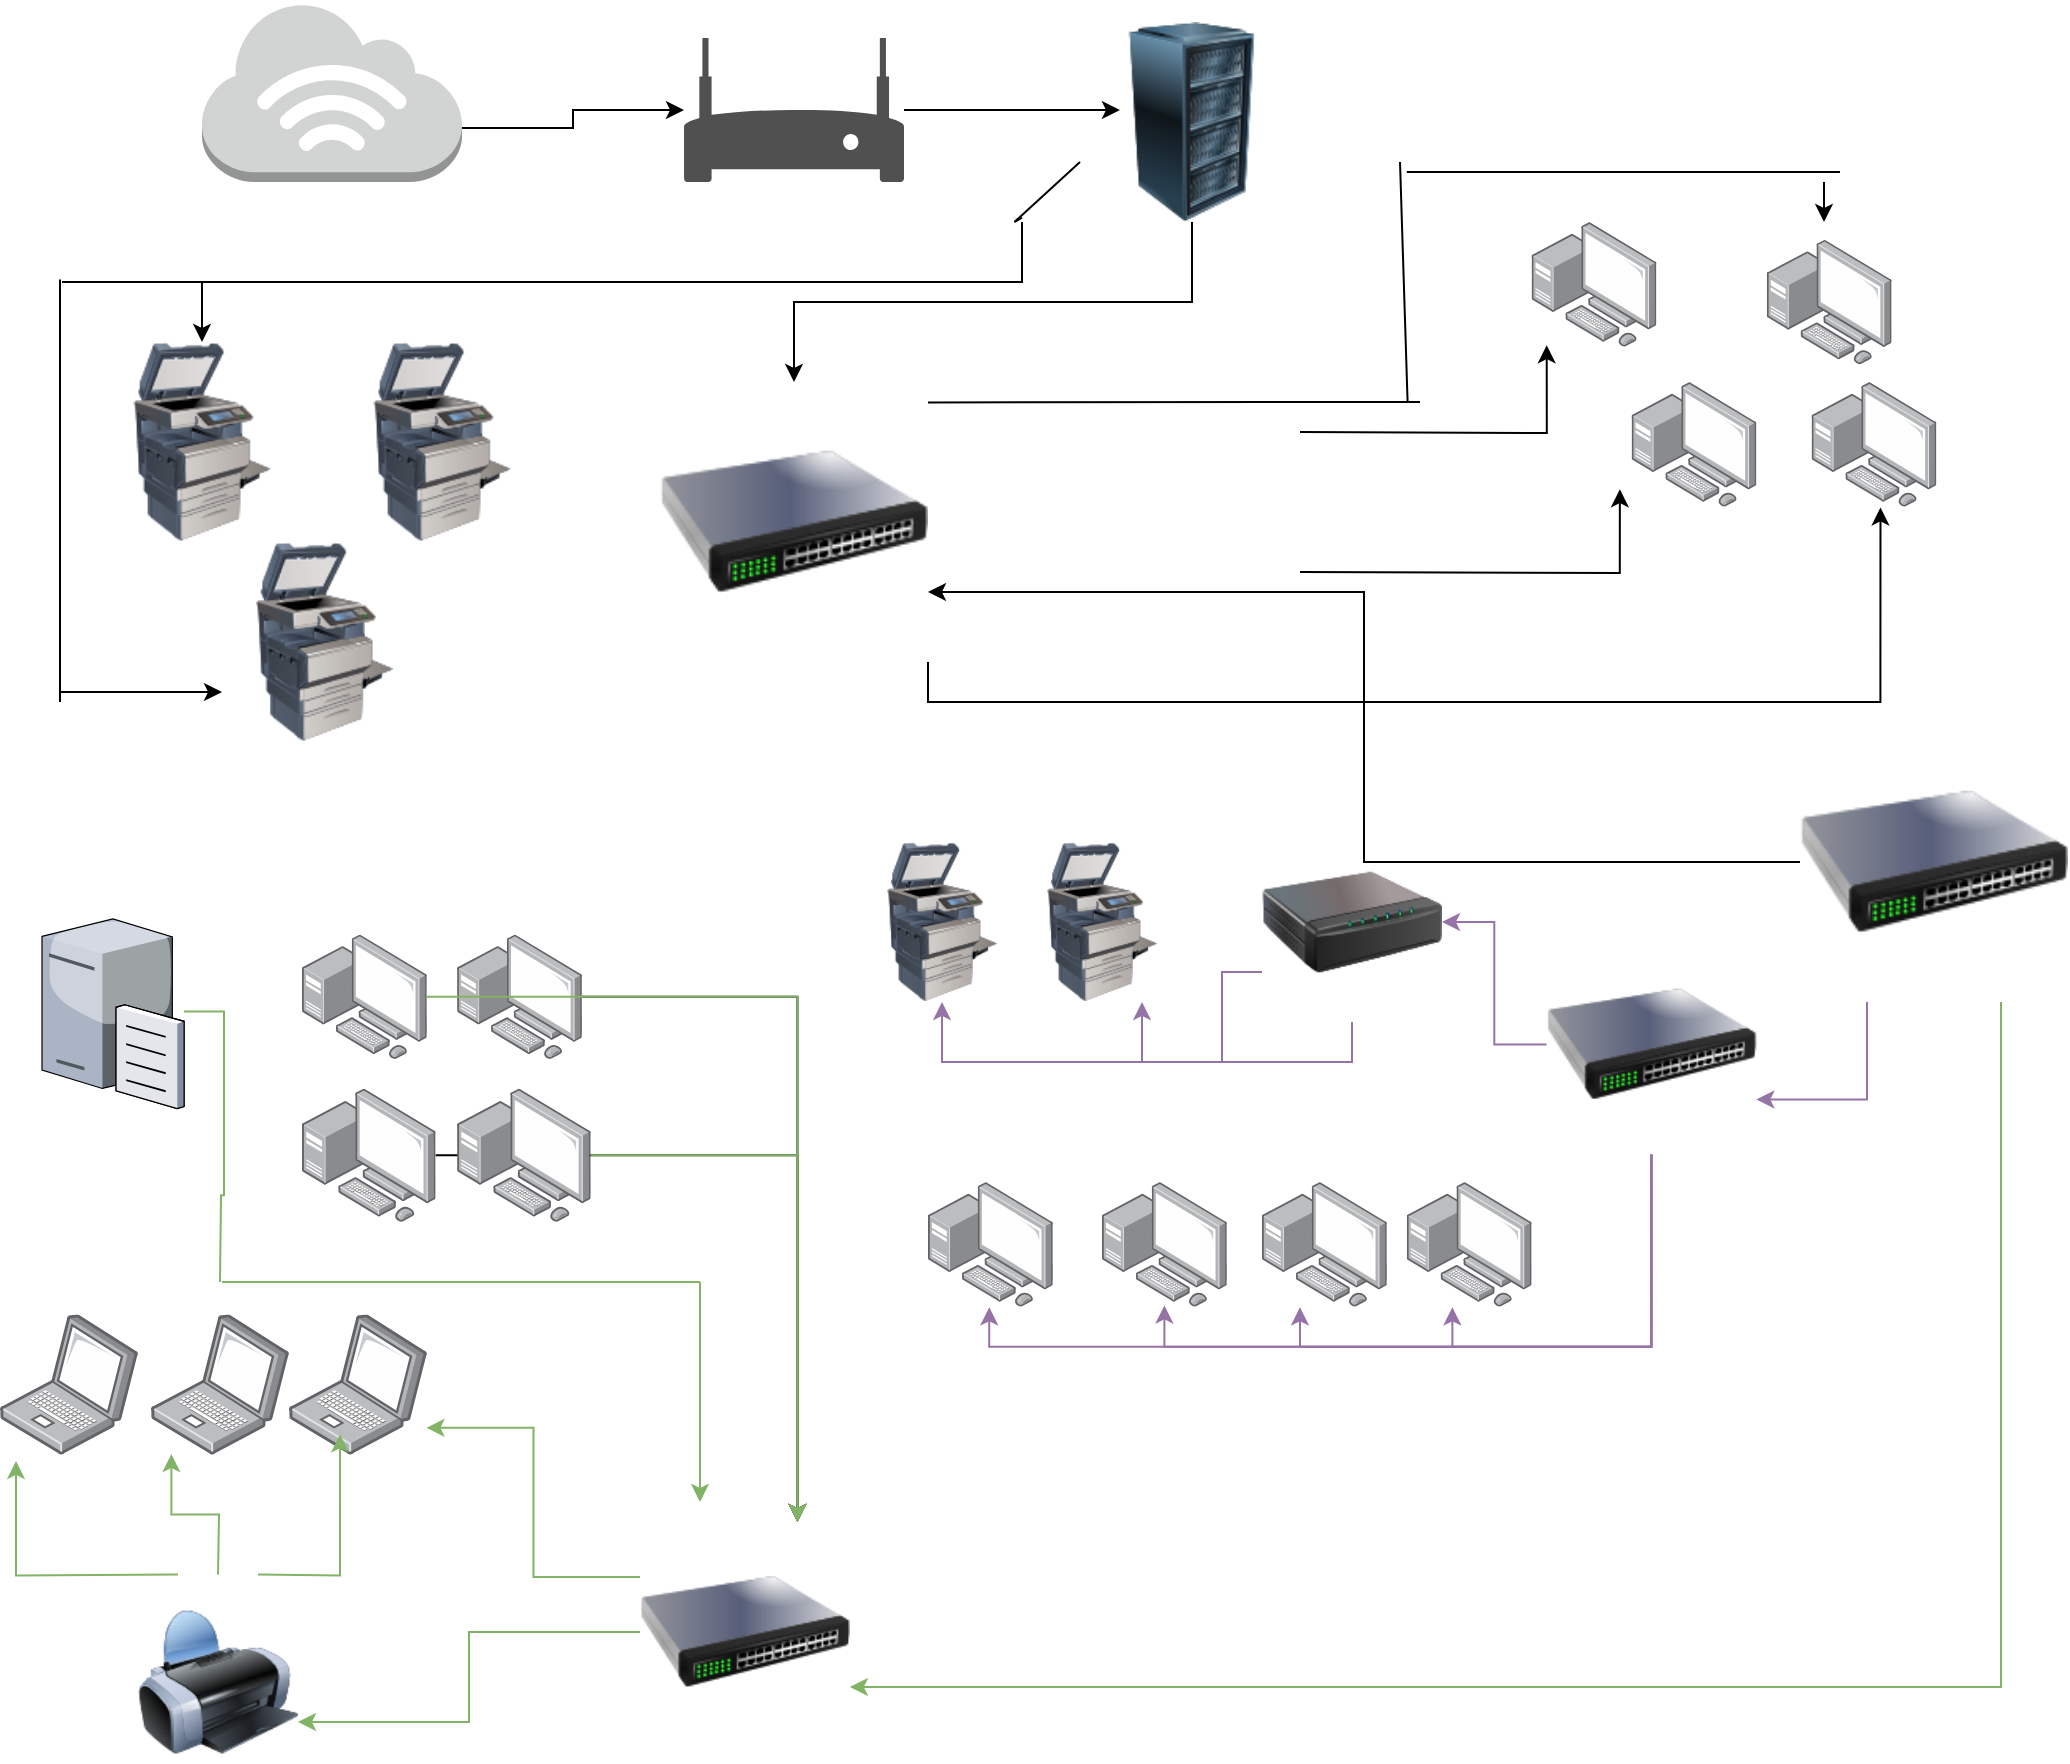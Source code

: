<mxfile version="23.1.1" type="device">
  <diagram name="Página-1" id="QkIoTdbmVTzb9oMZIWxe">
    <mxGraphModel dx="1235" dy="665" grid="1" gridSize="10" guides="1" tooltips="1" connect="1" arrows="1" fold="1" page="1" pageScale="1" pageWidth="827" pageHeight="1169" math="0" shadow="0">
      <root>
        <mxCell id="0" />
        <mxCell id="1" parent="0" />
        <mxCell id="IpVQZGAEiFU9UXTctJnG-172" style="edgeStyle=orthogonalEdgeStyle;rounded=0;orthogonalLoop=1;jettySize=auto;html=1;exitX=1;exitY=0.75;exitDx=0;exitDy=0;entryX=0;entryY=0.5;entryDx=0;entryDy=0;startArrow=classic;startFill=1;endArrow=none;endFill=0;" edge="1" parent="1" source="IpVQZGAEiFU9UXTctJnG-67" target="IpVQZGAEiFU9UXTctJnG-171">
          <mxGeometry relative="1" as="geometry" />
        </mxCell>
        <mxCell id="IpVQZGAEiFU9UXTctJnG-67" value="" style="image;html=1;image=img/lib/clip_art/networking/Switch_128x128.png" vertex="1" parent="1">
          <mxGeometry x="350" y="230" width="134" height="140" as="geometry" />
        </mxCell>
        <mxCell id="IpVQZGAEiFU9UXTctJnG-71" style="edgeStyle=orthogonalEdgeStyle;rounded=0;orthogonalLoop=1;jettySize=auto;html=1;exitX=1;exitY=0.7;exitDx=0;exitDy=0;exitPerimeter=0;" edge="1" parent="1" source="IpVQZGAEiFU9UXTctJnG-68" target="IpVQZGAEiFU9UXTctJnG-70">
          <mxGeometry relative="1" as="geometry" />
        </mxCell>
        <mxCell id="IpVQZGAEiFU9UXTctJnG-68" value="" style="outlineConnect=0;dashed=0;verticalLabelPosition=bottom;verticalAlign=top;align=center;html=1;shape=mxgraph.aws3.internet_3;fillColor=#D2D3D3;gradientColor=none;" vertex="1" parent="1">
          <mxGeometry x="121" y="40" width="130" height="90" as="geometry" />
        </mxCell>
        <mxCell id="IpVQZGAEiFU9UXTctJnG-77" style="edgeStyle=orthogonalEdgeStyle;rounded=0;orthogonalLoop=1;jettySize=auto;html=1;exitX=0.5;exitY=1;exitDx=0;exitDy=0;" edge="1" parent="1" source="IpVQZGAEiFU9UXTctJnG-69" target="IpVQZGAEiFU9UXTctJnG-67">
          <mxGeometry relative="1" as="geometry" />
        </mxCell>
        <mxCell id="IpVQZGAEiFU9UXTctJnG-160" style="edgeStyle=orthogonalEdgeStyle;rounded=0;orthogonalLoop=1;jettySize=auto;html=1;entryX=0.5;entryY=0;entryDx=0;entryDy=0;" edge="1" parent="1" source="IpVQZGAEiFU9UXTctJnG-69" target="IpVQZGAEiFU9UXTctJnG-76">
          <mxGeometry relative="1" as="geometry">
            <Array as="points">
              <mxPoint x="531" y="180" />
              <mxPoint x="121" y="180" />
            </Array>
          </mxGeometry>
        </mxCell>
        <mxCell id="IpVQZGAEiFU9UXTctJnG-69" value="" style="image;html=1;image=img/lib/clip_art/computers/Server_Rack_128x128.png" vertex="1" parent="1">
          <mxGeometry x="531" y="50" width="170" height="100" as="geometry" />
        </mxCell>
        <mxCell id="IpVQZGAEiFU9UXTctJnG-70" value="" style="sketch=0;pointerEvents=1;shadow=0;dashed=0;html=1;strokeColor=none;fillColor=#505050;labelPosition=center;verticalLabelPosition=bottom;verticalAlign=top;outlineConnect=0;align=center;shape=mxgraph.office.devices.modem;" vertex="1" parent="1">
          <mxGeometry x="362" y="58" width="110" height="72" as="geometry" />
        </mxCell>
        <mxCell id="IpVQZGAEiFU9UXTctJnG-74" value="" style="image;html=1;image=img/lib/clip_art/computers/Printer_Commercial_128x128.png" vertex="1" parent="1">
          <mxGeometry x="131" y="310" width="102.5" height="100" as="geometry" />
        </mxCell>
        <mxCell id="IpVQZGAEiFU9UXTctJnG-75" value="" style="image;html=1;image=img/lib/clip_art/computers/Printer_Commercial_128x128.png" vertex="1" parent="1">
          <mxGeometry x="191" y="210" width="100" height="100" as="geometry" />
        </mxCell>
        <mxCell id="IpVQZGAEiFU9UXTctJnG-76" value="" style="image;html=1;image=img/lib/clip_art/computers/Printer_Commercial_128x128.png" vertex="1" parent="1">
          <mxGeometry x="71" y="210" width="100" height="100" as="geometry" />
        </mxCell>
        <mxCell id="IpVQZGAEiFU9UXTctJnG-83" value="" style="image;points=[];aspect=fixed;html=1;align=center;shadow=0;dashed=0;image=img/lib/allied_telesis/computer_and_terminals/Personal_Computer_with_Server.svg;" vertex="1" parent="1">
          <mxGeometry x="835.8" y="230" width="62.4" height="62.4" as="geometry" />
        </mxCell>
        <mxCell id="IpVQZGAEiFU9UXTctJnG-84" value="" style="image;points=[];aspect=fixed;html=1;align=center;shadow=0;dashed=0;image=img/lib/allied_telesis/computer_and_terminals/Personal_Computer_with_Server.svg;" vertex="1" parent="1">
          <mxGeometry x="903.4" y="158.8" width="62.4" height="62.4" as="geometry" />
        </mxCell>
        <mxCell id="IpVQZGAEiFU9UXTctJnG-85" value="" style="image;points=[];aspect=fixed;html=1;align=center;shadow=0;dashed=0;image=img/lib/allied_telesis/computer_and_terminals/Personal_Computer_with_Server.svg;" vertex="1" parent="1">
          <mxGeometry x="785.8" y="150" width="62.4" height="62.4" as="geometry" />
        </mxCell>
        <mxCell id="IpVQZGAEiFU9UXTctJnG-87" value="" style="image;points=[];aspect=fixed;html=1;align=center;shadow=0;dashed=0;image=img/lib/allied_telesis/computer_and_terminals/Personal_Computer_with_Server.svg;" vertex="1" parent="1">
          <mxGeometry x="925.8" y="230" width="62.4" height="62.4" as="geometry" />
        </mxCell>
        <mxCell id="IpVQZGAEiFU9UXTctJnG-112" style="edgeStyle=orthogonalEdgeStyle;rounded=0;orthogonalLoop=1;jettySize=auto;html=1;exitX=0;exitY=0.75;exitDx=0;exitDy=0;entryX=0.75;entryY=1;entryDx=0;entryDy=0;fillColor=#e1d5e7;strokeColor=#9673a6;" edge="1" parent="1" source="IpVQZGAEiFU9UXTctJnG-102" target="IpVQZGAEiFU9UXTctJnG-111">
          <mxGeometry relative="1" as="geometry" />
        </mxCell>
        <mxCell id="IpVQZGAEiFU9UXTctJnG-113" style="edgeStyle=orthogonalEdgeStyle;rounded=0;orthogonalLoop=1;jettySize=auto;html=1;exitX=0.5;exitY=1;exitDx=0;exitDy=0;entryX=0.5;entryY=1;entryDx=0;entryDy=0;fillColor=#e1d5e7;strokeColor=#9673a6;" edge="1" parent="1" source="IpVQZGAEiFU9UXTctJnG-102" target="IpVQZGAEiFU9UXTctJnG-110">
          <mxGeometry relative="1" as="geometry" />
        </mxCell>
        <mxCell id="IpVQZGAEiFU9UXTctJnG-102" value="" style="image;html=1;image=img/lib/clip_art/networking/Print_Server_128x128.png" vertex="1" parent="1">
          <mxGeometry x="651" y="450" width="90" height="100" as="geometry" />
        </mxCell>
        <mxCell id="IpVQZGAEiFU9UXTctJnG-106" value="" style="image;points=[];aspect=fixed;html=1;align=center;shadow=0;dashed=0;image=img/lib/allied_telesis/computer_and_terminals/Personal_Computer_with_Server.svg;" vertex="1" parent="1">
          <mxGeometry x="484" y="630" width="62.4" height="62.4" as="geometry" />
        </mxCell>
        <mxCell id="IpVQZGAEiFU9UXTctJnG-107" value="" style="image;points=[];aspect=fixed;html=1;align=center;shadow=0;dashed=0;image=img/lib/allied_telesis/computer_and_terminals/Personal_Computer_with_Server.svg;" vertex="1" parent="1">
          <mxGeometry x="571" y="630" width="62.4" height="62.4" as="geometry" />
        </mxCell>
        <mxCell id="IpVQZGAEiFU9UXTctJnG-108" value="" style="image;points=[];aspect=fixed;html=1;align=center;shadow=0;dashed=0;image=img/lib/allied_telesis/computer_and_terminals/Personal_Computer_with_Server.svg;" vertex="1" parent="1">
          <mxGeometry x="651" y="630" width="62.4" height="62.4" as="geometry" />
        </mxCell>
        <mxCell id="IpVQZGAEiFU9UXTctJnG-109" value="" style="image;points=[];aspect=fixed;html=1;align=center;shadow=0;dashed=0;image=img/lib/allied_telesis/computer_and_terminals/Personal_Computer_with_Server.svg;" vertex="1" parent="1">
          <mxGeometry x="723.4" y="630" width="62.4" height="62.4" as="geometry" />
        </mxCell>
        <mxCell id="IpVQZGAEiFU9UXTctJnG-110" value="" style="image;html=1;image=img/lib/clip_art/computers/Printer_Commercial_128x128.png" vertex="1" parent="1">
          <mxGeometry x="451" y="460" width="80" height="80" as="geometry" />
        </mxCell>
        <mxCell id="IpVQZGAEiFU9UXTctJnG-111" value="" style="image;html=1;image=img/lib/clip_art/computers/Printer_Commercial_128x128.png" vertex="1" parent="1">
          <mxGeometry x="531" y="460" width="80" height="80" as="geometry" />
        </mxCell>
        <mxCell id="IpVQZGAEiFU9UXTctJnG-188" style="edgeStyle=orthogonalEdgeStyle;rounded=0;orthogonalLoop=1;jettySize=auto;html=1;endArrow=none;endFill=0;fillColor=#d5e8d4;strokeColor=#82b366;" edge="1" parent="1" source="IpVQZGAEiFU9UXTctJnG-119">
          <mxGeometry relative="1" as="geometry">
            <mxPoint x="130" y="680" as="targetPoint" />
          </mxGeometry>
        </mxCell>
        <mxCell id="IpVQZGAEiFU9UXTctJnG-119" value="" style="verticalLabelPosition=bottom;sketch=0;aspect=fixed;html=1;verticalAlign=top;strokeColor=none;align=center;outlineConnect=0;shape=mxgraph.citrix.file_server;" vertex="1" parent="1">
          <mxGeometry x="41" y="496.2" width="71" height="97" as="geometry" />
        </mxCell>
        <mxCell id="IpVQZGAEiFU9UXTctJnG-185" style="edgeStyle=orthogonalEdgeStyle;rounded=0;orthogonalLoop=1;jettySize=auto;html=1;entryX=0.75;entryY=0;entryDx=0;entryDy=0;" edge="1" parent="1" source="IpVQZGAEiFU9UXTctJnG-121" target="IpVQZGAEiFU9UXTctJnG-181">
          <mxGeometry relative="1" as="geometry" />
        </mxCell>
        <mxCell id="IpVQZGAEiFU9UXTctJnG-121" value="" style="image;points=[];aspect=fixed;html=1;align=center;shadow=0;dashed=0;image=img/lib/allied_telesis/computer_and_terminals/Personal_Computer_with_Server.svg;" vertex="1" parent="1">
          <mxGeometry x="248.55" y="506.2" width="62.4" height="62.4" as="geometry" />
        </mxCell>
        <mxCell id="IpVQZGAEiFU9UXTctJnG-187" style="edgeStyle=orthogonalEdgeStyle;rounded=0;orthogonalLoop=1;jettySize=auto;html=1;entryX=0.75;entryY=0;entryDx=0;entryDy=0;" edge="1" parent="1" source="IpVQZGAEiFU9UXTctJnG-122" target="IpVQZGAEiFU9UXTctJnG-181">
          <mxGeometry relative="1" as="geometry" />
        </mxCell>
        <mxCell id="IpVQZGAEiFU9UXTctJnG-122" value="" style="image;points=[];aspect=fixed;html=1;align=center;shadow=0;dashed=0;image=img/lib/allied_telesis/computer_and_terminals/Personal_Computer_with_Server.svg;" vertex="1" parent="1">
          <mxGeometry x="171" y="583.2" width="66.8" height="66.8" as="geometry" />
        </mxCell>
        <mxCell id="IpVQZGAEiFU9UXTctJnG-186" style="edgeStyle=orthogonalEdgeStyle;rounded=0;orthogonalLoop=1;jettySize=auto;html=1;entryX=0.75;entryY=0;entryDx=0;entryDy=0;fillColor=#d5e8d4;strokeColor=#82b366;" edge="1" parent="1" source="IpVQZGAEiFU9UXTctJnG-123" target="IpVQZGAEiFU9UXTctJnG-181">
          <mxGeometry relative="1" as="geometry" />
        </mxCell>
        <mxCell id="IpVQZGAEiFU9UXTctJnG-123" value="" style="image;points=[];aspect=fixed;html=1;align=center;shadow=0;dashed=0;image=img/lib/allied_telesis/computer_and_terminals/Personal_Computer_with_Server.svg;" vertex="1" parent="1">
          <mxGeometry x="171" y="506.2" width="62.4" height="62.4" as="geometry" />
        </mxCell>
        <mxCell id="IpVQZGAEiFU9UXTctJnG-184" style="edgeStyle=orthogonalEdgeStyle;rounded=0;orthogonalLoop=1;jettySize=auto;html=1;entryX=0.75;entryY=0;entryDx=0;entryDy=0;fillColor=#d5e8d4;strokeColor=#82b366;" edge="1" parent="1" source="IpVQZGAEiFU9UXTctJnG-124" target="IpVQZGAEiFU9UXTctJnG-181">
          <mxGeometry relative="1" as="geometry" />
        </mxCell>
        <mxCell id="IpVQZGAEiFU9UXTctJnG-124" value="" style="image;points=[];aspect=fixed;html=1;align=center;shadow=0;dashed=0;image=img/lib/allied_telesis/computer_and_terminals/Personal_Computer_with_Server.svg;" vertex="1" parent="1">
          <mxGeometry x="248.55" y="583.2" width="66.8" height="66.8" as="geometry" />
        </mxCell>
        <mxCell id="IpVQZGAEiFU9UXTctJnG-133" value="" style="image;points=[];aspect=fixed;html=1;align=center;shadow=0;dashed=0;image=img/lib/allied_telesis/computer_and_terminals/Laptop.svg;" vertex="1" parent="1">
          <mxGeometry x="20" y="696.2" width="69.01" height="70" as="geometry" />
        </mxCell>
        <mxCell id="IpVQZGAEiFU9UXTctJnG-134" value="" style="image;points=[];aspect=fixed;html=1;align=center;shadow=0;dashed=0;image=img/lib/allied_telesis/computer_and_terminals/Laptop.svg;" vertex="1" parent="1">
          <mxGeometry x="95.48" y="696.2" width="69.01" height="70" as="geometry" />
        </mxCell>
        <mxCell id="IpVQZGAEiFU9UXTctJnG-135" value="" style="image;points=[];aspect=fixed;html=1;align=center;shadow=0;dashed=0;image=img/lib/allied_telesis/computer_and_terminals/Laptop.svg;" vertex="1" parent="1">
          <mxGeometry x="164.49" y="696.2" width="69.01" height="70" as="geometry" />
        </mxCell>
        <mxCell id="IpVQZGAEiFU9UXTctJnG-141" value="" style="image;html=1;image=img/lib/clip_art/computers/Printer_128x128.png" vertex="1" parent="1">
          <mxGeometry x="89.01" y="840" width="80" height="80" as="geometry" />
        </mxCell>
        <mxCell id="IpVQZGAEiFU9UXTctJnG-150" style="edgeStyle=orthogonalEdgeStyle;rounded=0;orthogonalLoop=1;jettySize=auto;html=1;exitX=1;exitY=0.25;exitDx=0;exitDy=0;entryX=0.121;entryY=0.987;entryDx=0;entryDy=0;entryPerimeter=0;" edge="1" parent="1" target="IpVQZGAEiFU9UXTctJnG-85">
          <mxGeometry relative="1" as="geometry">
            <mxPoint x="670" y="255" as="sourcePoint" />
          </mxGeometry>
        </mxCell>
        <mxCell id="IpVQZGAEiFU9UXTctJnG-151" style="edgeStyle=orthogonalEdgeStyle;rounded=0;orthogonalLoop=1;jettySize=auto;html=1;exitX=1;exitY=0.75;exitDx=0;exitDy=0;entryX=-0.094;entryY=0.859;entryDx=0;entryDy=0;entryPerimeter=0;" edge="1" parent="1" target="IpVQZGAEiFU9UXTctJnG-83">
          <mxGeometry relative="1" as="geometry">
            <mxPoint x="670" y="325" as="sourcePoint" />
          </mxGeometry>
        </mxCell>
        <mxCell id="IpVQZGAEiFU9UXTctJnG-153" style="edgeStyle=orthogonalEdgeStyle;rounded=0;orthogonalLoop=1;jettySize=auto;html=1;exitX=1;exitY=1;exitDx=0;exitDy=0;entryX=0.552;entryY=1.005;entryDx=0;entryDy=0;entryPerimeter=0;" edge="1" parent="1" source="IpVQZGAEiFU9UXTctJnG-67" target="IpVQZGAEiFU9UXTctJnG-87">
          <mxGeometry relative="1" as="geometry" />
        </mxCell>
        <mxCell id="IpVQZGAEiFU9UXTctJnG-155" style="edgeStyle=orthogonalEdgeStyle;rounded=0;orthogonalLoop=1;jettySize=auto;html=1;entryX=0.288;entryY=0.44;entryDx=0;entryDy=0;entryPerimeter=0;" edge="1" parent="1" source="IpVQZGAEiFU9UXTctJnG-70" target="IpVQZGAEiFU9UXTctJnG-69">
          <mxGeometry relative="1" as="geometry" />
        </mxCell>
        <mxCell id="IpVQZGAEiFU9UXTctJnG-156" style="edgeStyle=orthogonalEdgeStyle;rounded=0;orthogonalLoop=1;jettySize=auto;html=1;exitX=0.75;exitY=0;exitDx=0;exitDy=0;entryX=0.37;entryY=0.857;entryDx=0;entryDy=0;entryPerimeter=0;fillColor=#d5e8d4;strokeColor=#82b366;" edge="1" parent="1" target="IpVQZGAEiFU9UXTctJnG-135">
          <mxGeometry relative="1" as="geometry">
            <mxPoint x="149.01" y="826.2" as="sourcePoint" />
          </mxGeometry>
        </mxCell>
        <mxCell id="IpVQZGAEiFU9UXTctJnG-158" style="edgeStyle=orthogonalEdgeStyle;rounded=0;orthogonalLoop=1;jettySize=auto;html=1;exitX=0.5;exitY=0;exitDx=0;exitDy=0;entryX=0.148;entryY=0.998;entryDx=0;entryDy=0;entryPerimeter=0;fillColor=#d5e8d4;strokeColor=#82b366;" edge="1" parent="1" target="IpVQZGAEiFU9UXTctJnG-134">
          <mxGeometry relative="1" as="geometry">
            <mxPoint x="129.01" y="826.2" as="sourcePoint" />
          </mxGeometry>
        </mxCell>
        <mxCell id="IpVQZGAEiFU9UXTctJnG-159" style="edgeStyle=orthogonalEdgeStyle;rounded=0;orthogonalLoop=1;jettySize=auto;html=1;exitX=0.25;exitY=0;exitDx=0;exitDy=0;entryX=0.116;entryY=1.047;entryDx=0;entryDy=0;entryPerimeter=0;fillColor=#d5e8d4;strokeColor=#82b366;" edge="1" parent="1" target="IpVQZGAEiFU9UXTctJnG-133">
          <mxGeometry relative="1" as="geometry">
            <mxPoint x="109.01" y="826.2" as="sourcePoint" />
          </mxGeometry>
        </mxCell>
        <mxCell id="IpVQZGAEiFU9UXTctJnG-164" value="" style="endArrow=none;html=1;rounded=0;endFill=0;" edge="1" parent="1">
          <mxGeometry width="50" height="50" relative="1" as="geometry">
            <mxPoint x="121" y="180" as="sourcePoint" />
            <mxPoint x="51" y="180" as="targetPoint" />
          </mxGeometry>
        </mxCell>
        <mxCell id="IpVQZGAEiFU9UXTctJnG-165" value="" style="endArrow=none;html=1;rounded=0;" edge="1" parent="1">
          <mxGeometry width="50" height="50" relative="1" as="geometry">
            <mxPoint x="50" y="390" as="sourcePoint" />
            <mxPoint x="50" y="178.8" as="targetPoint" />
          </mxGeometry>
        </mxCell>
        <mxCell id="IpVQZGAEiFU9UXTctJnG-167" value="" style="endArrow=classic;html=1;rounded=0;entryX=0;entryY=0.75;entryDx=0;entryDy=0;" edge="1" parent="1" target="IpVQZGAEiFU9UXTctJnG-74">
          <mxGeometry width="50" height="50" relative="1" as="geometry">
            <mxPoint x="50" y="385" as="sourcePoint" />
            <mxPoint x="110" y="350" as="targetPoint" />
          </mxGeometry>
        </mxCell>
        <mxCell id="IpVQZGAEiFU9UXTctJnG-168" value="" style="endArrow=none;html=1;rounded=0;" edge="1" parent="1" target="IpVQZGAEiFU9UXTctJnG-69">
          <mxGeometry width="50" height="50" relative="1" as="geometry">
            <mxPoint x="527.2" y="150" as="sourcePoint" />
            <mxPoint x="550" y="130" as="targetPoint" />
          </mxGeometry>
        </mxCell>
        <mxCell id="IpVQZGAEiFU9UXTctJnG-170" value="" style="endArrow=none;html=1;rounded=0;" edge="1" parent="1">
          <mxGeometry width="50" height="50" relative="1" as="geometry">
            <mxPoint x="527.2" y="150" as="sourcePoint" />
            <mxPoint x="560" y="120" as="targetPoint" />
          </mxGeometry>
        </mxCell>
        <mxCell id="IpVQZGAEiFU9UXTctJnG-196" style="edgeStyle=orthogonalEdgeStyle;rounded=0;orthogonalLoop=1;jettySize=auto;html=1;exitX=0.75;exitY=1;exitDx=0;exitDy=0;entryX=1;entryY=0.75;entryDx=0;entryDy=0;fillColor=#d5e8d4;strokeColor=#82b366;" edge="1" parent="1" source="IpVQZGAEiFU9UXTctJnG-171" target="IpVQZGAEiFU9UXTctJnG-181">
          <mxGeometry relative="1" as="geometry" />
        </mxCell>
        <mxCell id="IpVQZGAEiFU9UXTctJnG-197" style="edgeStyle=orthogonalEdgeStyle;rounded=0;orthogonalLoop=1;jettySize=auto;html=1;exitX=0.25;exitY=1;exitDx=0;exitDy=0;entryX=1;entryY=0.75;entryDx=0;entryDy=0;fillColor=#e1d5e7;strokeColor=#9673a6;" edge="1" parent="1" source="IpVQZGAEiFU9UXTctJnG-171" target="IpVQZGAEiFU9UXTctJnG-194">
          <mxGeometry relative="1" as="geometry" />
        </mxCell>
        <mxCell id="IpVQZGAEiFU9UXTctJnG-171" value="" style="image;html=1;image=img/lib/clip_art/networking/Switch_128x128.png" vertex="1" parent="1">
          <mxGeometry x="920" y="400" width="134" height="140" as="geometry" />
        </mxCell>
        <mxCell id="IpVQZGAEiFU9UXTctJnG-174" value="" style="endArrow=none;html=1;rounded=0;" edge="1" parent="1">
          <mxGeometry width="50" height="50" relative="1" as="geometry">
            <mxPoint x="484" y="240.2" as="sourcePoint" />
            <mxPoint x="730" y="240" as="targetPoint" />
          </mxGeometry>
        </mxCell>
        <mxCell id="IpVQZGAEiFU9UXTctJnG-177" value="" style="endArrow=none;html=1;rounded=0;" edge="1" parent="1">
          <mxGeometry width="50" height="50" relative="1" as="geometry">
            <mxPoint x="723.8" y="240" as="sourcePoint" />
            <mxPoint x="720" y="120" as="targetPoint" />
          </mxGeometry>
        </mxCell>
        <mxCell id="IpVQZGAEiFU9UXTctJnG-179" value="" style="endArrow=none;html=1;rounded=0;" edge="1" parent="1">
          <mxGeometry width="50" height="50" relative="1" as="geometry">
            <mxPoint x="723.4" y="125" as="sourcePoint" />
            <mxPoint x="940" y="125" as="targetPoint" />
          </mxGeometry>
        </mxCell>
        <mxCell id="IpVQZGAEiFU9UXTctJnG-180" value="" style="endArrow=classic;html=1;rounded=0;" edge="1" parent="1">
          <mxGeometry width="50" height="50" relative="1" as="geometry">
            <mxPoint x="932" y="130" as="sourcePoint" />
            <mxPoint x="932" y="150" as="targetPoint" />
          </mxGeometry>
        </mxCell>
        <mxCell id="IpVQZGAEiFU9UXTctJnG-191" style="edgeStyle=orthogonalEdgeStyle;rounded=0;orthogonalLoop=1;jettySize=auto;html=1;entryX=1;entryY=0.75;entryDx=0;entryDy=0;fillColor=#d5e8d4;strokeColor=#82b366;" edge="1" parent="1" source="IpVQZGAEiFU9UXTctJnG-181" target="IpVQZGAEiFU9UXTctJnG-141">
          <mxGeometry relative="1" as="geometry" />
        </mxCell>
        <mxCell id="IpVQZGAEiFU9UXTctJnG-181" value="" style="image;html=1;image=img/lib/clip_art/networking/Switch_128x128.png" vertex="1" parent="1">
          <mxGeometry x="340" y="800" width="104.95" height="110" as="geometry" />
        </mxCell>
        <mxCell id="IpVQZGAEiFU9UXTctJnG-189" value="" style="endArrow=none;html=1;rounded=0;fillColor=#d5e8d4;strokeColor=#82b366;" edge="1" parent="1">
          <mxGeometry width="50" height="50" relative="1" as="geometry">
            <mxPoint x="131" y="680" as="sourcePoint" />
            <mxPoint x="370" y="680" as="targetPoint" />
          </mxGeometry>
        </mxCell>
        <mxCell id="IpVQZGAEiFU9UXTctJnG-190" value="" style="endArrow=classic;html=1;rounded=0;fillColor=#d5e8d4;strokeColor=#82b366;" edge="1" parent="1">
          <mxGeometry width="50" height="50" relative="1" as="geometry">
            <mxPoint x="370" y="680" as="sourcePoint" />
            <mxPoint x="370" y="790" as="targetPoint" />
          </mxGeometry>
        </mxCell>
        <mxCell id="IpVQZGAEiFU9UXTctJnG-192" style="edgeStyle=orthogonalEdgeStyle;rounded=0;orthogonalLoop=1;jettySize=auto;html=1;exitX=0;exitY=0.25;exitDx=0;exitDy=0;entryX=0.996;entryY=0.81;entryDx=0;entryDy=0;entryPerimeter=0;fillColor=#d5e8d4;strokeColor=#82b366;" edge="1" parent="1" source="IpVQZGAEiFU9UXTctJnG-181" target="IpVQZGAEiFU9UXTctJnG-135">
          <mxGeometry relative="1" as="geometry" />
        </mxCell>
        <mxCell id="IpVQZGAEiFU9UXTctJnG-205" style="edgeStyle=orthogonalEdgeStyle;rounded=0;orthogonalLoop=1;jettySize=auto;html=1;entryX=1;entryY=0.5;entryDx=0;entryDy=0;fillColor=#e1d5e7;strokeColor=#9673a6;" edge="1" parent="1" source="IpVQZGAEiFU9UXTctJnG-194" target="IpVQZGAEiFU9UXTctJnG-102">
          <mxGeometry relative="1" as="geometry" />
        </mxCell>
        <mxCell id="IpVQZGAEiFU9UXTctJnG-194" value="" style="image;html=1;image=img/lib/clip_art/networking/Switch_128x128.png" vertex="1" parent="1">
          <mxGeometry x="793.25" y="506.2" width="104.95" height="110" as="geometry" />
        </mxCell>
        <mxCell id="IpVQZGAEiFU9UXTctJnG-199" style="edgeStyle=orthogonalEdgeStyle;rounded=0;orthogonalLoop=1;jettySize=auto;html=1;exitX=0.5;exitY=1;exitDx=0;exitDy=0;entryX=0.491;entryY=1.004;entryDx=0;entryDy=0;entryPerimeter=0;fillColor=#e1d5e7;strokeColor=#9673a6;" edge="1" parent="1" source="IpVQZGAEiFU9UXTctJnG-194" target="IpVQZGAEiFU9UXTctJnG-106">
          <mxGeometry relative="1" as="geometry" />
        </mxCell>
        <mxCell id="IpVQZGAEiFU9UXTctJnG-201" style="edgeStyle=orthogonalEdgeStyle;rounded=0;orthogonalLoop=1;jettySize=auto;html=1;exitX=0.5;exitY=1;exitDx=0;exitDy=0;entryX=0.5;entryY=0.989;entryDx=0;entryDy=0;entryPerimeter=0;fillColor=#e1d5e7;strokeColor=#9673a6;" edge="1" parent="1" source="IpVQZGAEiFU9UXTctJnG-194" target="IpVQZGAEiFU9UXTctJnG-107">
          <mxGeometry relative="1" as="geometry" />
        </mxCell>
        <mxCell id="IpVQZGAEiFU9UXTctJnG-203" style="edgeStyle=orthogonalEdgeStyle;rounded=0;orthogonalLoop=1;jettySize=auto;html=1;exitX=0.5;exitY=1;exitDx=0;exitDy=0;entryX=0.304;entryY=1.004;entryDx=0;entryDy=0;entryPerimeter=0;fillColor=#e1d5e7;strokeColor=#9673a6;" edge="1" parent="1" source="IpVQZGAEiFU9UXTctJnG-194" target="IpVQZGAEiFU9UXTctJnG-108">
          <mxGeometry relative="1" as="geometry" />
        </mxCell>
        <mxCell id="IpVQZGAEiFU9UXTctJnG-204" style="edgeStyle=orthogonalEdgeStyle;rounded=0;orthogonalLoop=1;jettySize=auto;html=1;exitX=0.5;exitY=1;exitDx=0;exitDy=0;entryX=0.365;entryY=1.004;entryDx=0;entryDy=0;entryPerimeter=0;fillColor=#e1d5e7;strokeColor=#9673a6;" edge="1" parent="1" source="IpVQZGAEiFU9UXTctJnG-194" target="IpVQZGAEiFU9UXTctJnG-109">
          <mxGeometry relative="1" as="geometry" />
        </mxCell>
      </root>
    </mxGraphModel>
  </diagram>
</mxfile>
